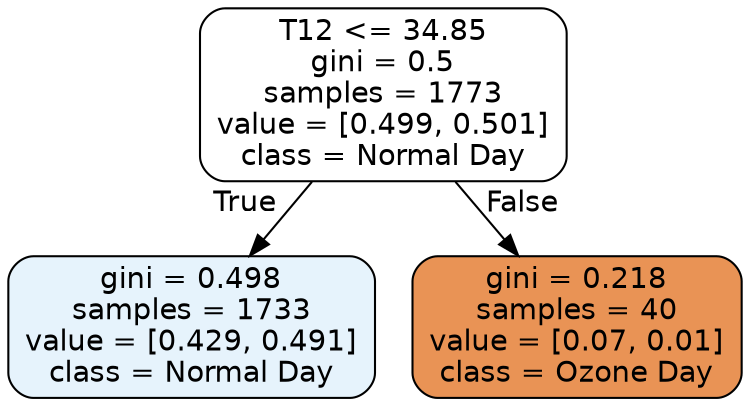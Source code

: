 digraph Tree {
node [shape=box, style="filled, rounded", color="black", fontname=helvetica] ;
edge [fontname=helvetica] ;
0 [label="T12 <= 34.85\ngini = 0.5\nsamples = 1773\nvalue = [0.499, 0.501]\nclass = Normal Day", fillcolor="#ffffff"] ;
1 [label="gini = 0.498\nsamples = 1733\nvalue = [0.429, 0.491]\nclass = Normal Day", fillcolor="#e6f3fc"] ;
0 -> 1 [labeldistance=2.5, labelangle=45, headlabel="True"] ;
2 [label="gini = 0.218\nsamples = 40\nvalue = [0.07, 0.01]\nclass = Ozone Day", fillcolor="#e99355"] ;
0 -> 2 [labeldistance=2.5, labelangle=-45, headlabel="False"] ;
}